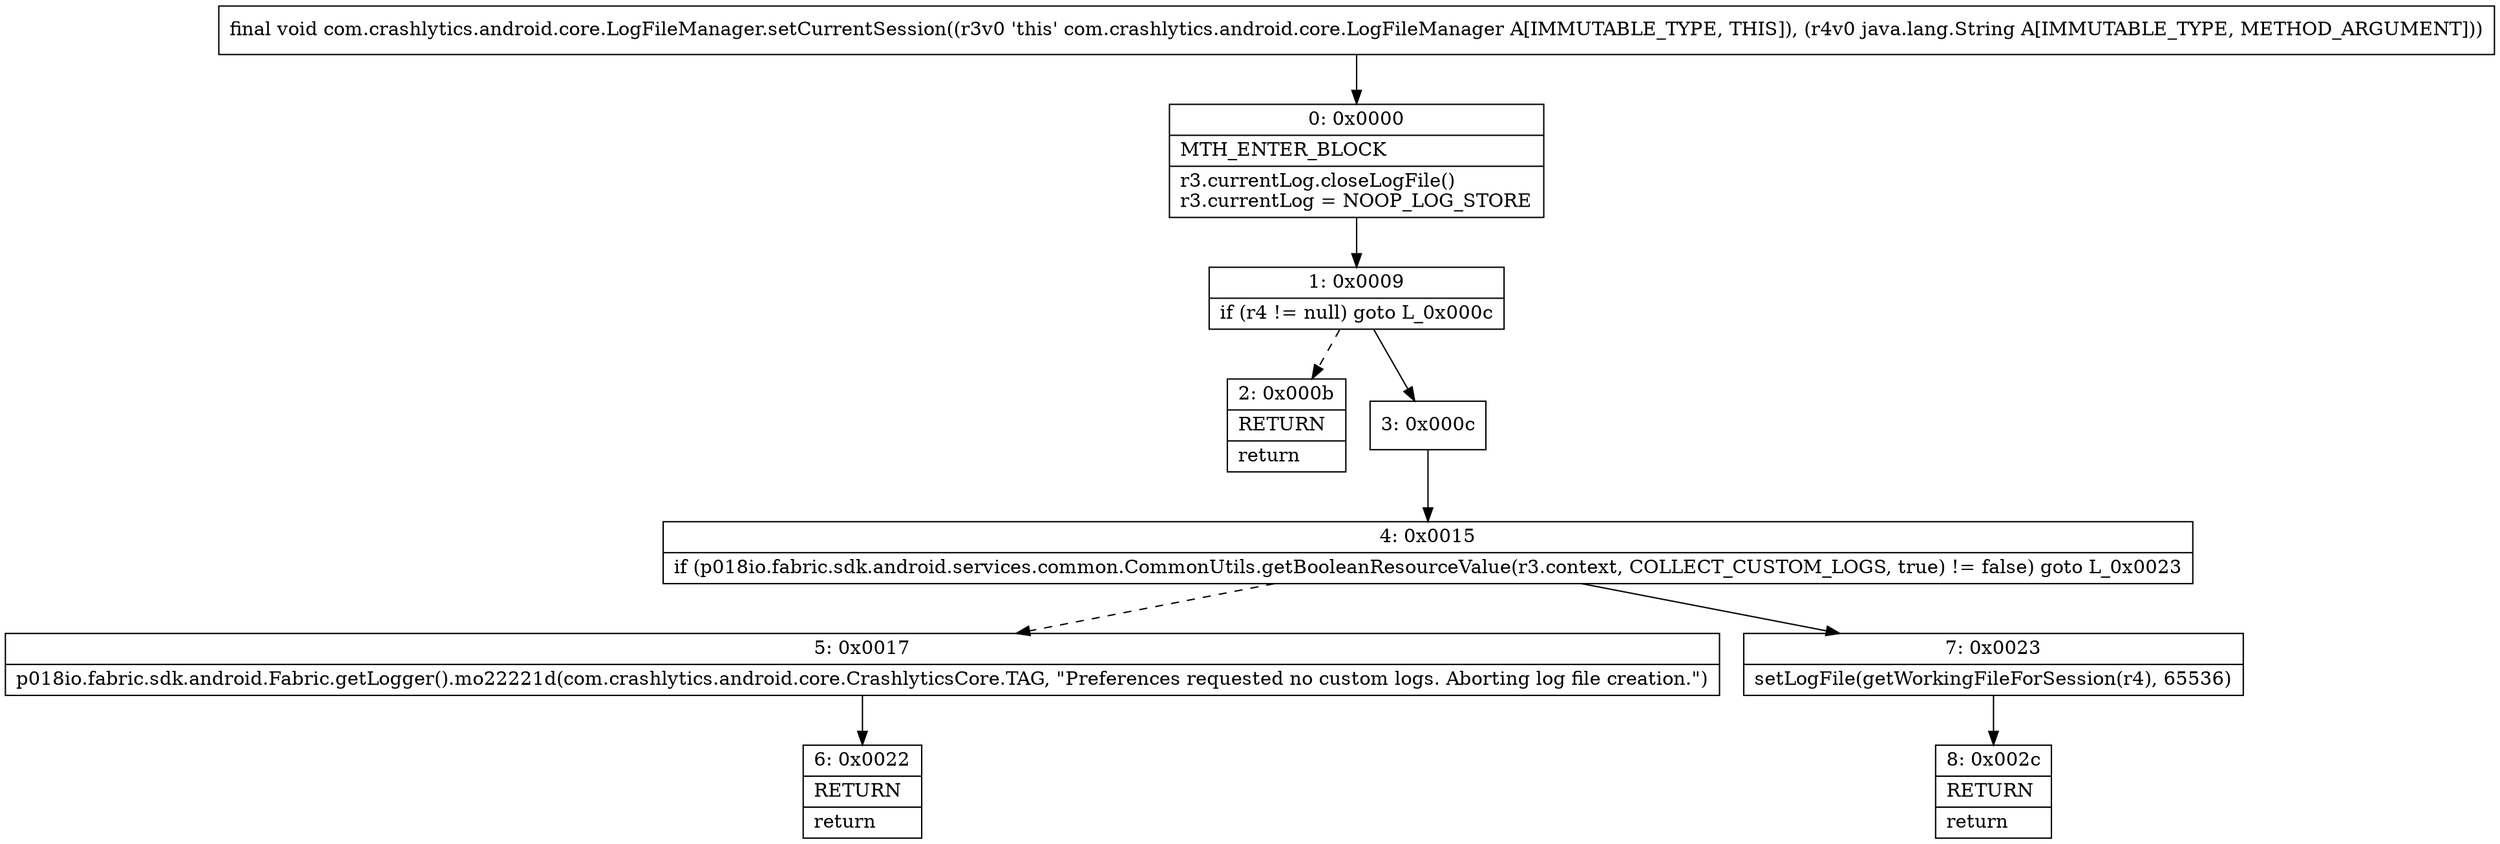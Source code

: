 digraph "CFG forcom.crashlytics.android.core.LogFileManager.setCurrentSession(Ljava\/lang\/String;)V" {
Node_0 [shape=record,label="{0\:\ 0x0000|MTH_ENTER_BLOCK\l|r3.currentLog.closeLogFile()\lr3.currentLog = NOOP_LOG_STORE\l}"];
Node_1 [shape=record,label="{1\:\ 0x0009|if (r4 != null) goto L_0x000c\l}"];
Node_2 [shape=record,label="{2\:\ 0x000b|RETURN\l|return\l}"];
Node_3 [shape=record,label="{3\:\ 0x000c}"];
Node_4 [shape=record,label="{4\:\ 0x0015|if (p018io.fabric.sdk.android.services.common.CommonUtils.getBooleanResourceValue(r3.context, COLLECT_CUSTOM_LOGS, true) != false) goto L_0x0023\l}"];
Node_5 [shape=record,label="{5\:\ 0x0017|p018io.fabric.sdk.android.Fabric.getLogger().mo22221d(com.crashlytics.android.core.CrashlyticsCore.TAG, \"Preferences requested no custom logs. Aborting log file creation.\")\l}"];
Node_6 [shape=record,label="{6\:\ 0x0022|RETURN\l|return\l}"];
Node_7 [shape=record,label="{7\:\ 0x0023|setLogFile(getWorkingFileForSession(r4), 65536)\l}"];
Node_8 [shape=record,label="{8\:\ 0x002c|RETURN\l|return\l}"];
MethodNode[shape=record,label="{final void com.crashlytics.android.core.LogFileManager.setCurrentSession((r3v0 'this' com.crashlytics.android.core.LogFileManager A[IMMUTABLE_TYPE, THIS]), (r4v0 java.lang.String A[IMMUTABLE_TYPE, METHOD_ARGUMENT])) }"];
MethodNode -> Node_0;
Node_0 -> Node_1;
Node_1 -> Node_2[style=dashed];
Node_1 -> Node_3;
Node_3 -> Node_4;
Node_4 -> Node_5[style=dashed];
Node_4 -> Node_7;
Node_5 -> Node_6;
Node_7 -> Node_8;
}

